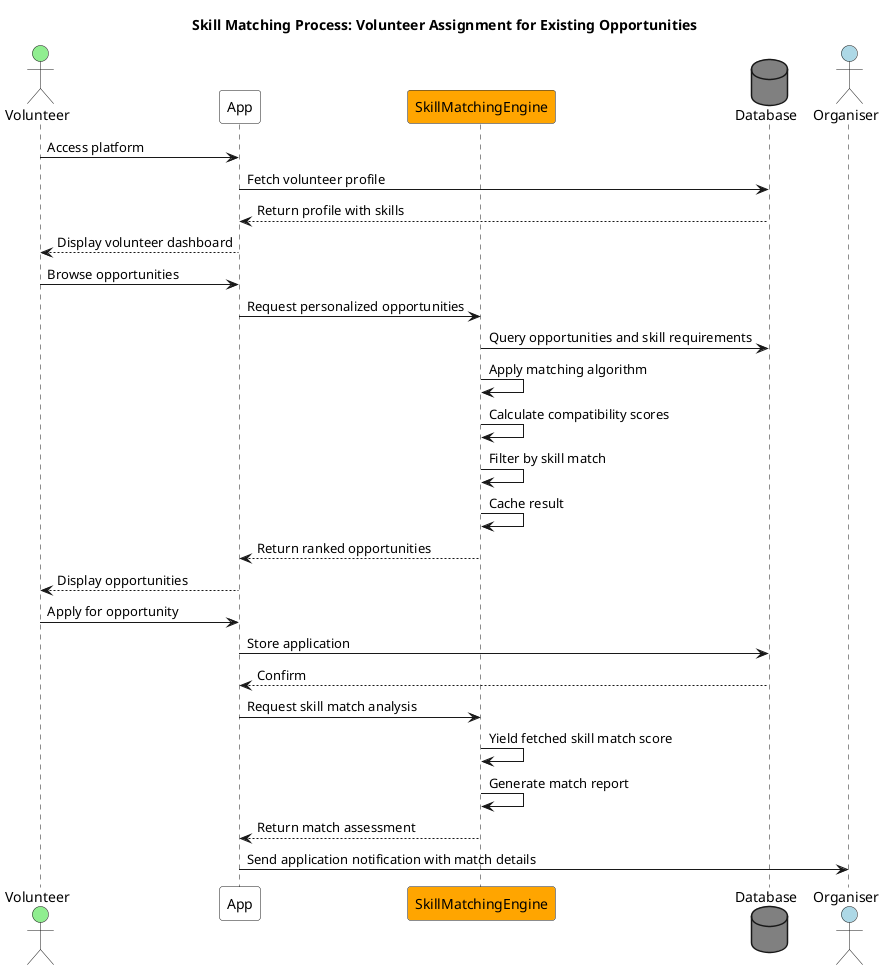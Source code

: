 @startuml
title Skill Matching Process: Volunteer Assignment for Existing Opportunities


actor "Volunteer" as Volunteer #lightgreen
participant "App" as App #white
participant "SkillMatchingEngine" as MatchEngine #orange
database "Database" as DB #gray
actor "Organiser" as Organiser #lightblue

' Volunteer browses opportunity
Volunteer -> App: Access platform
App -> DB: Fetch volunteer profile
DB --> App: Return profile with skills
App --> Volunteer: Display volunteer dashboard
Volunteer -> App: Browse opportunities
App -> MatchEngine: Request personalized opportunities

' Matching 
MatchEngine -> DB: Query opportunities and skill requirements
MatchEngine -> MatchEngine: Apply matching algorithm
MatchEngine -> MatchEngine: Calculate compatibility scores
MatchEngine -> MatchEngine: Filter by skill match
MatchEngine -> MatchEngine: Cache result

MatchEngine --> App: Return ranked opportunities
App --> Volunteer: Display opportunities

' Volunteer Application 
Volunteer -> App: Apply for opportunity
App -> DB: Store application
DB --> App: Confirm
App -> MatchEngine: Request skill match analysis

' Application Match Report
MatchEngine -> MatchEngine: Yield fetched skill match score
MatchEngine -> MatchEngine: Generate match report
MatchEngine --> App: Return match assessment
App -> Organiser: Send application notification with match details

@enduml